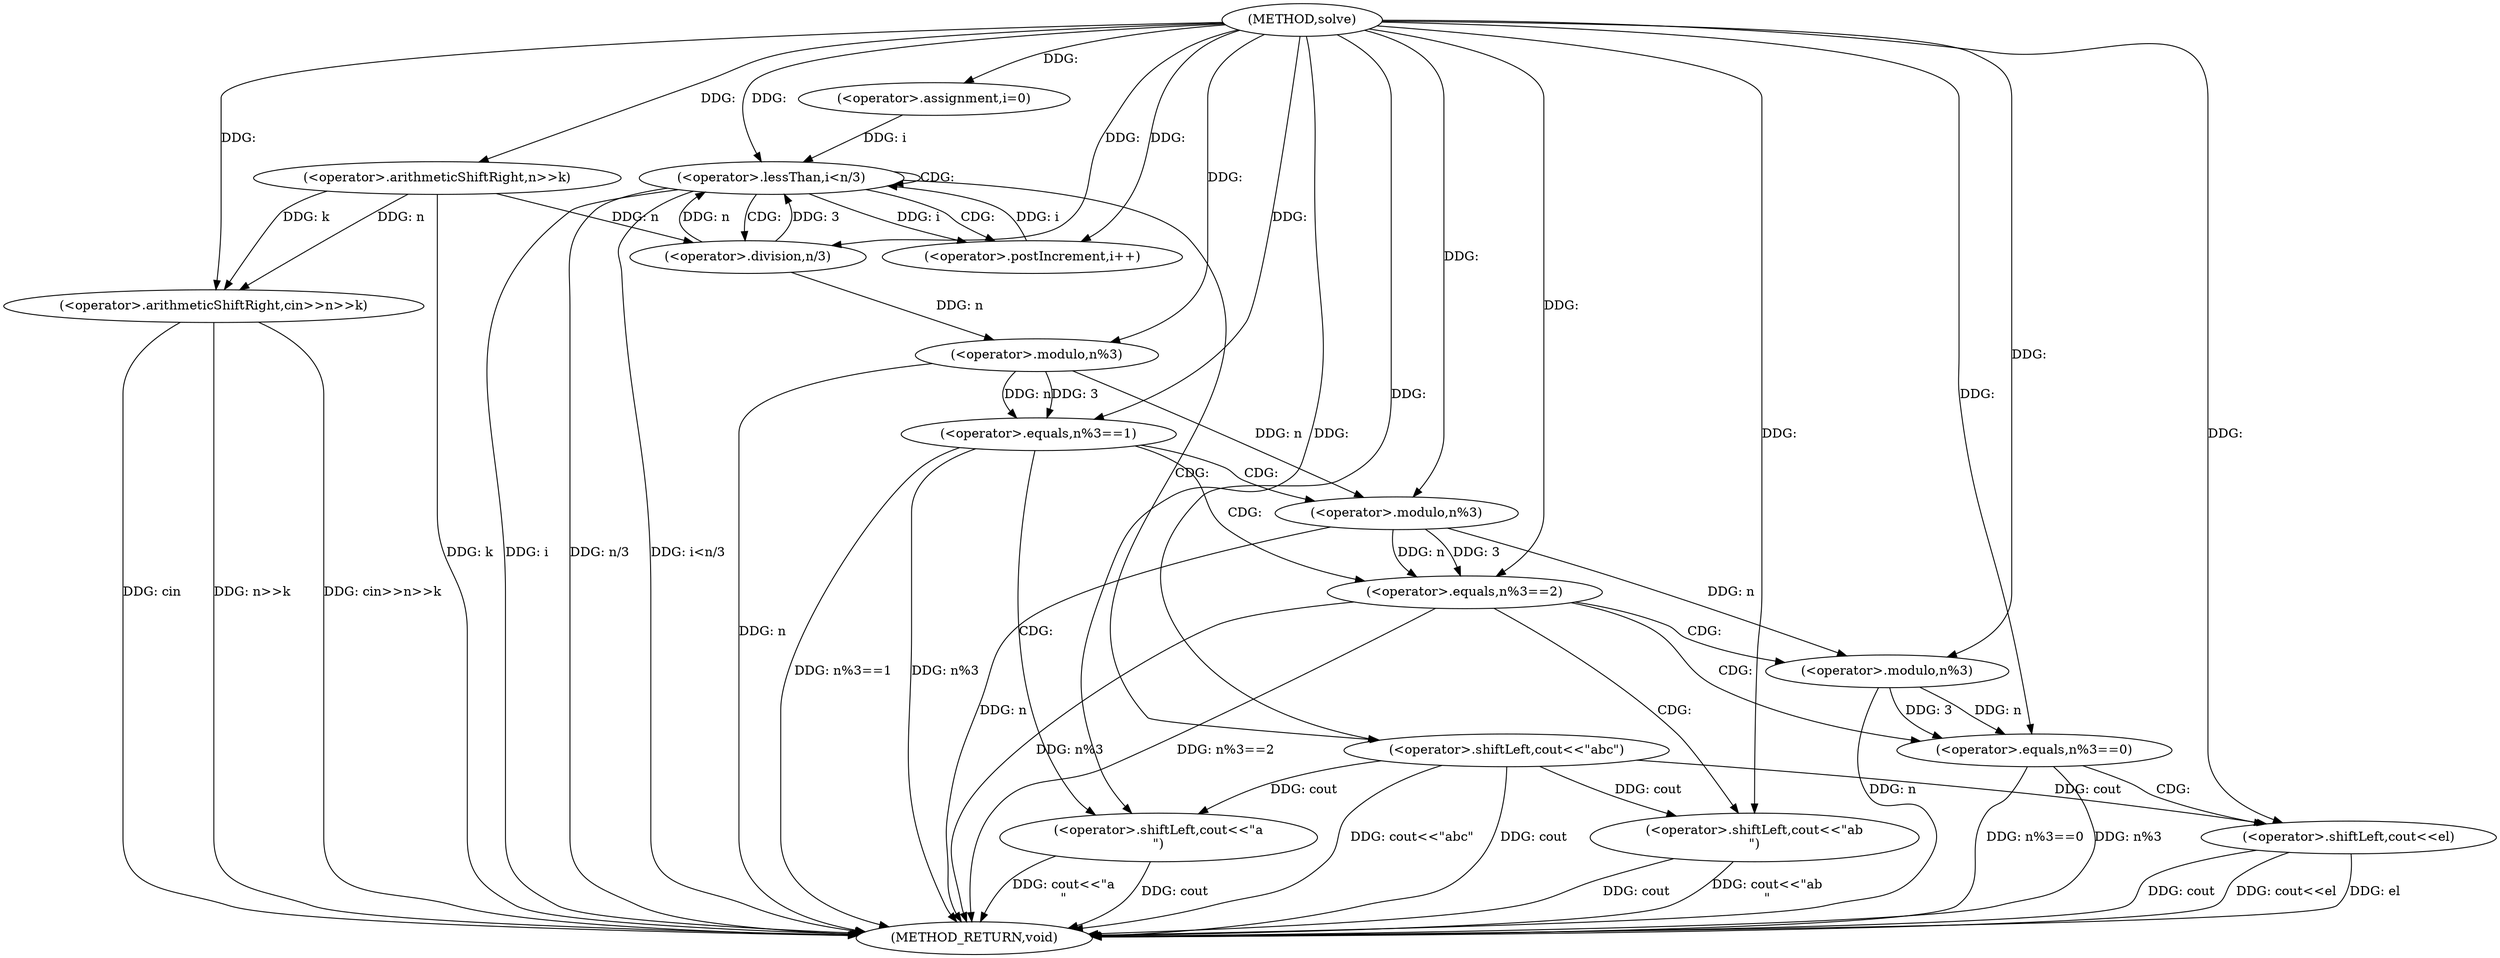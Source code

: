 digraph "solve" {  
"1000102" [label = "(METHOD,solve)" ]
"1000155" [label = "(METHOD_RETURN,void)" ]
"1000106" [label = "(<operator>.arithmeticShiftRight,cin>>n>>k)" ]
"1000113" [label = "(<operator>.assignment,i=0)" ]
"1000116" [label = "(<operator>.lessThan,i<n/3)" ]
"1000121" [label = "(<operator>.postIncrement,i++)" ]
"1000123" [label = "(<operator>.shiftLeft,cout<<\"abc\")" ]
"1000127" [label = "(<operator>.equals,n%3==1)" ]
"1000132" [label = "(<operator>.shiftLeft,cout<<\"a\n\")" ]
"1000108" [label = "(<operator>.arithmeticShiftRight,n>>k)" ]
"1000118" [label = "(<operator>.division,n/3)" ]
"1000128" [label = "(<operator>.modulo,n%3)" ]
"1000137" [label = "(<operator>.equals,n%3==2)" ]
"1000142" [label = "(<operator>.shiftLeft,cout<<\"ab\n\")" ]
"1000138" [label = "(<operator>.modulo,n%3)" ]
"1000147" [label = "(<operator>.equals,n%3==0)" ]
"1000152" [label = "(<operator>.shiftLeft,cout<<el)" ]
"1000148" [label = "(<operator>.modulo,n%3)" ]
  "1000108" -> "1000155"  [ label = "DDG: k"] 
  "1000106" -> "1000155"  [ label = "DDG: n>>k"] 
  "1000106" -> "1000155"  [ label = "DDG: cin>>n>>k"] 
  "1000116" -> "1000155"  [ label = "DDG: i"] 
  "1000116" -> "1000155"  [ label = "DDG: n/3"] 
  "1000116" -> "1000155"  [ label = "DDG: i<n/3"] 
  "1000128" -> "1000155"  [ label = "DDG: n"] 
  "1000127" -> "1000155"  [ label = "DDG: n%3"] 
  "1000127" -> "1000155"  [ label = "DDG: n%3==1"] 
  "1000138" -> "1000155"  [ label = "DDG: n"] 
  "1000137" -> "1000155"  [ label = "DDG: n%3"] 
  "1000137" -> "1000155"  [ label = "DDG: n%3==2"] 
  "1000148" -> "1000155"  [ label = "DDG: n"] 
  "1000147" -> "1000155"  [ label = "DDG: n%3"] 
  "1000147" -> "1000155"  [ label = "DDG: n%3==0"] 
  "1000152" -> "1000155"  [ label = "DDG: cout"] 
  "1000152" -> "1000155"  [ label = "DDG: cout<<el"] 
  "1000142" -> "1000155"  [ label = "DDG: cout"] 
  "1000142" -> "1000155"  [ label = "DDG: cout<<\"ab\n\""] 
  "1000132" -> "1000155"  [ label = "DDG: cout"] 
  "1000132" -> "1000155"  [ label = "DDG: cout<<\"a\n\""] 
  "1000123" -> "1000155"  [ label = "DDG: cout"] 
  "1000123" -> "1000155"  [ label = "DDG: cout<<\"abc\""] 
  "1000152" -> "1000155"  [ label = "DDG: el"] 
  "1000106" -> "1000155"  [ label = "DDG: cin"] 
  "1000102" -> "1000106"  [ label = "DDG: "] 
  "1000108" -> "1000106"  [ label = "DDG: k"] 
  "1000108" -> "1000106"  [ label = "DDG: n"] 
  "1000102" -> "1000113"  [ label = "DDG: "] 
  "1000102" -> "1000108"  [ label = "DDG: "] 
  "1000113" -> "1000116"  [ label = "DDG: i"] 
  "1000121" -> "1000116"  [ label = "DDG: i"] 
  "1000102" -> "1000116"  [ label = "DDG: "] 
  "1000118" -> "1000116"  [ label = "DDG: 3"] 
  "1000118" -> "1000116"  [ label = "DDG: n"] 
  "1000116" -> "1000121"  [ label = "DDG: i"] 
  "1000102" -> "1000121"  [ label = "DDG: "] 
  "1000102" -> "1000123"  [ label = "DDG: "] 
  "1000128" -> "1000127"  [ label = "DDG: n"] 
  "1000128" -> "1000127"  [ label = "DDG: 3"] 
  "1000102" -> "1000127"  [ label = "DDG: "] 
  "1000123" -> "1000132"  [ label = "DDG: cout"] 
  "1000102" -> "1000132"  [ label = "DDG: "] 
  "1000108" -> "1000118"  [ label = "DDG: n"] 
  "1000102" -> "1000118"  [ label = "DDG: "] 
  "1000118" -> "1000128"  [ label = "DDG: n"] 
  "1000102" -> "1000128"  [ label = "DDG: "] 
  "1000138" -> "1000137"  [ label = "DDG: n"] 
  "1000138" -> "1000137"  [ label = "DDG: 3"] 
  "1000102" -> "1000137"  [ label = "DDG: "] 
  "1000123" -> "1000142"  [ label = "DDG: cout"] 
  "1000102" -> "1000142"  [ label = "DDG: "] 
  "1000128" -> "1000138"  [ label = "DDG: n"] 
  "1000102" -> "1000138"  [ label = "DDG: "] 
  "1000148" -> "1000147"  [ label = "DDG: 3"] 
  "1000148" -> "1000147"  [ label = "DDG: n"] 
  "1000102" -> "1000147"  [ label = "DDG: "] 
  "1000123" -> "1000152"  [ label = "DDG: cout"] 
  "1000102" -> "1000152"  [ label = "DDG: "] 
  "1000138" -> "1000148"  [ label = "DDG: n"] 
  "1000102" -> "1000148"  [ label = "DDG: "] 
  "1000116" -> "1000121"  [ label = "CDG: "] 
  "1000116" -> "1000116"  [ label = "CDG: "] 
  "1000116" -> "1000123"  [ label = "CDG: "] 
  "1000116" -> "1000118"  [ label = "CDG: "] 
  "1000127" -> "1000132"  [ label = "CDG: "] 
  "1000127" -> "1000137"  [ label = "CDG: "] 
  "1000127" -> "1000138"  [ label = "CDG: "] 
  "1000137" -> "1000142"  [ label = "CDG: "] 
  "1000137" -> "1000147"  [ label = "CDG: "] 
  "1000137" -> "1000148"  [ label = "CDG: "] 
  "1000147" -> "1000152"  [ label = "CDG: "] 
}
